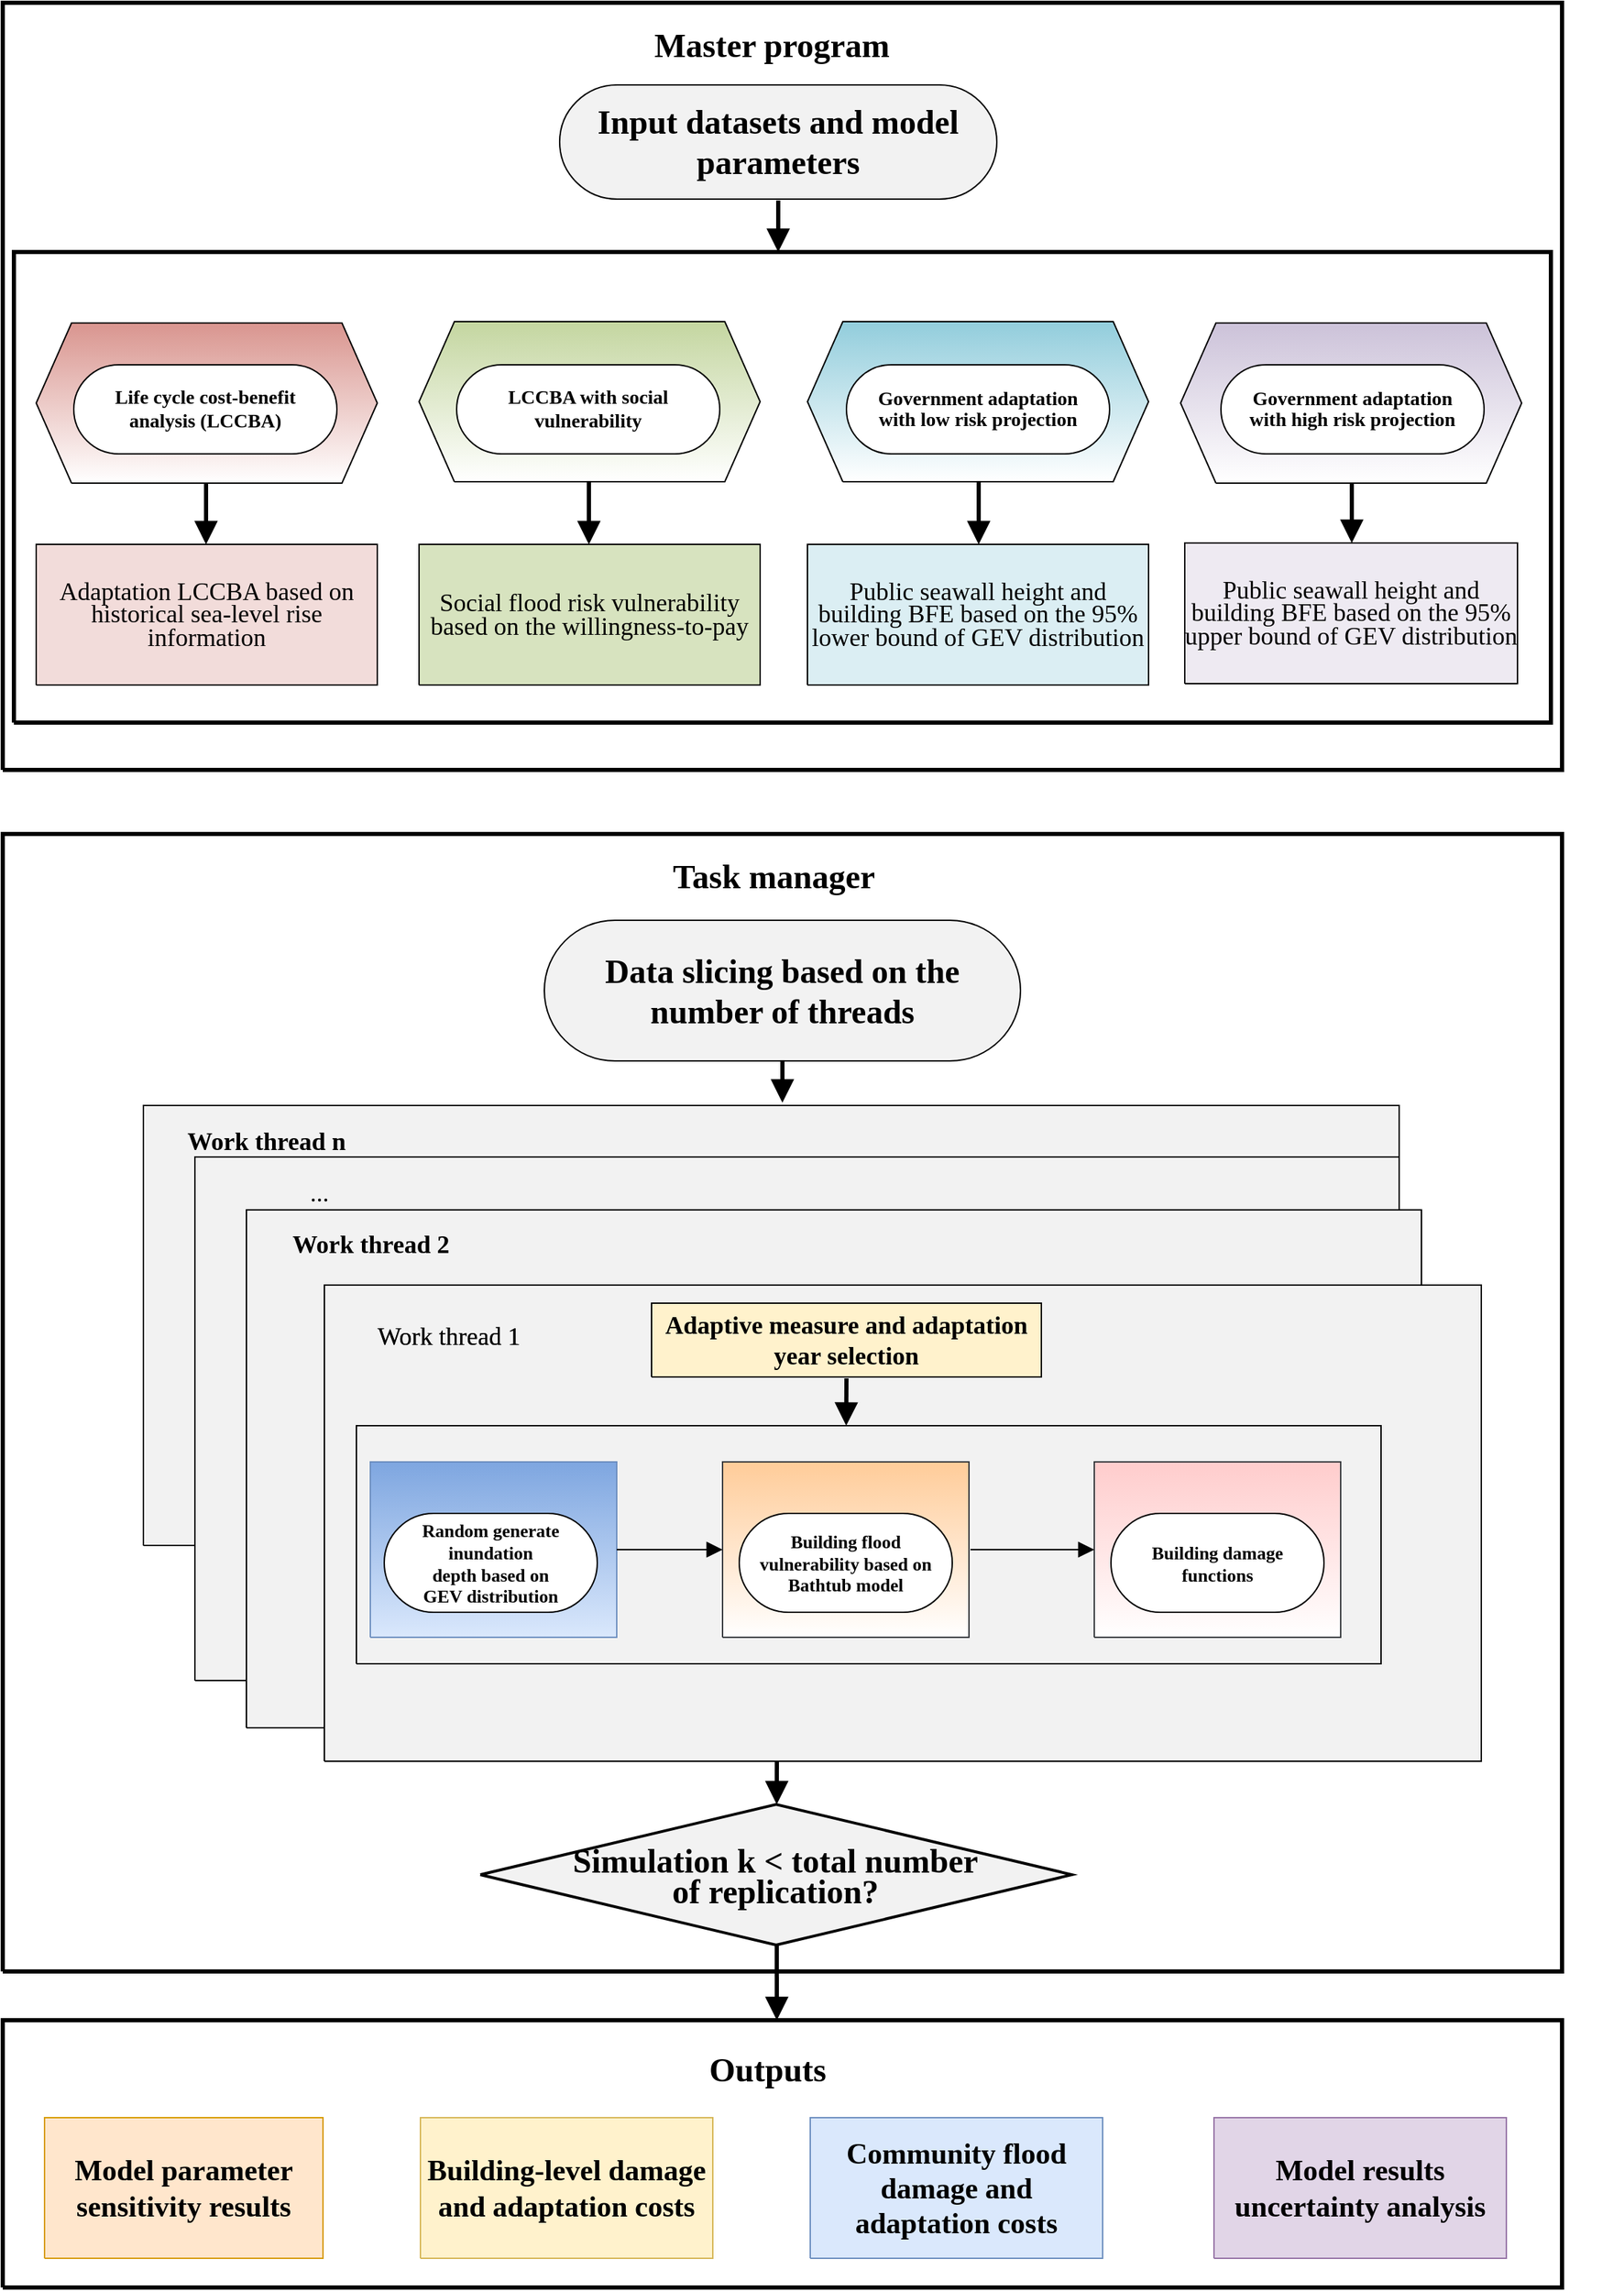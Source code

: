 <mxfile version="15.5.2" type="device"><diagram name="Page-1" id="Page-1"><mxGraphModel dx="1492" dy="745" grid="1" gridSize="10" guides="1" tooltips="1" connect="1" arrows="1" fold="1" page="1" pageScale="1" pageWidth="850" pageHeight="1100" math="0" shadow="0"><root><mxCell id="0"/><mxCell id="1" value="Background" parent="0"/><mxCell id="6" style="vsdxID=110000;fillColor=none;gradientColor=none;strokeColor=none;spacingTop=-3;spacingBottom=-3;spacingLeft=-3;spacingRight=-3;labelBackgroundColor=none;rounded=0;html=1;whiteSpace=wrap;" parent="1" vertex="1"><mxGeometry x="141" y="833" width="902" height="316" as="geometry"/></mxCell><mxCell id="8" style="vsdxID=210000;fillColor=none;gradientColor=none;strokeColor=none;spacingTop=-3;spacingBottom=-3;spacingLeft=-3;spacingRight=-3;labelBackgroundColor=none;rounded=0;html=1;whiteSpace=wrap;" parent="6" vertex="1"><mxGeometry width="902" height="316" as="geometry"/></mxCell><mxCell id="9" style="vsdxID=2;fillColor=#f2f2f2;gradientColor=none;shape=stencil(UzV2Ls5ILEhVNTIoLinKz04tz0wpyVA1dlE1MsrMy0gtyiwBslSNXVWNndPyi1LTi/JL81Ig/IJEkEoQKze/DGRCBUSfAUiHkUElhGdoAOG7QZTmZOYhKTWlkVqYJFmKiXcDVVSSqRDNS0AGIj7SMnNyINGJLI8ef0AhSNwbuwIA);strokeColor=#000000;spacingTop=-3;spacingBottom=-3;spacingLeft=-3;spacingRight=-3;labelBackgroundColor=none;rounded=0;html=1;whiteSpace=wrap;" parent="8" vertex="1"><mxGeometry width="902" height="316" as="geometry"/></mxCell><mxCell id="10" value="&lt;font style=&quot;font-size:11px;font-family:Helvetica;color:#000000;direction:ltr;letter-spacing:0px;line-height:120%;opacity:1&quot;&gt;&lt;br/&gt;&lt;/font&gt;" style="verticalAlign=middle;align=center;vsdxID=3;fillColor=none;gradientColor=none;shape=stencil(nZBRDoQgDERP03+WHsHFe5iISyOCQdT19kIaIxq//Jtp3zTpAFaTaUYNUkwx+F6v1EYD+AUpyRkdKCYFqACrzgf9C352LfuxyWRWg1/yhT/nRE5IsZWuZtCSK8CPeI0e/hF+jV7AJM4PO7KWCyr390bSiNtEtQM=);strokeColor=none;spacingTop=-3;spacingBottom=-3;spacingLeft=-3;spacingRight=-3;labelBackgroundColor=none;rounded=0;html=1;whiteSpace=wrap;" parent="8" vertex="1"><mxGeometry y="-1" width="902" height="316" as="geometry"/></mxCell><mxCell id="11" style="vsdxID=410000;fillColor=none;gradientColor=none;strokeColor=none;spacingTop=-3;spacingBottom=-3;spacingLeft=-3;spacingRight=-3;labelBackgroundColor=none;rounded=0;html=1;whiteSpace=wrap;" parent="1" vertex="1"><mxGeometry x="178" y="870" width="865" height="376" as="geometry"/></mxCell><mxCell id="13" style="vsdxID=510000;fillColor=none;gradientColor=none;strokeColor=none;spacingTop=-3;spacingBottom=-3;spacingLeft=-3;spacingRight=-3;labelBackgroundColor=none;rounded=0;html=1;whiteSpace=wrap;" parent="11" vertex="1"><mxGeometry width="865" height="376" as="geometry"/></mxCell><mxCell id="14" style="vsdxID=5;fillColor=#f2f2f2;gradientColor=none;shape=stencil(UzV2Ls5ILEhVNTIoLinKz04tz0wpyVA1dlE1MsrMy0gtyiwBslSNXVWNndPyi1LTi/JL81Ig/IJEkEoQKze/DGRCBUSfAUiHkUElhGdoAOG7QZTmZOYhKTWlkVqYJFmKiXcDVVSSqRDNS0AGIj7SMnNyINGJLI8ef0AhSNwbuwIA);strokeColor=#000000;spacingTop=-3;spacingBottom=-3;spacingLeft=-3;spacingRight=-3;labelBackgroundColor=none;rounded=0;html=1;whiteSpace=wrap;" parent="13" vertex="1"><mxGeometry width="865" height="376" as="geometry"/></mxCell><mxCell id="15" value="&lt;font style=&quot;font-size:11px;font-family:Helvetica;color:#000000;direction:ltr;letter-spacing:0px;line-height:120%;opacity:1&quot;&gt;&lt;br/&gt;&lt;/font&gt;" style="verticalAlign=middle;align=center;vsdxID=6;fillColor=none;gradientColor=none;shape=stencil(nZBRDoQgDERP03+WHsHFe5iISyOCQdT19kIaIxq//Jtp3zTpAFaTaUYNUkwx+F6v1EYD+AUpyRkdKCYFqACrzgf9C352LfuxyWRWg1/yhT/nRE5IsZWuZtCSK8CPeI0e/hF+jV7AJM4PO7KWCyr390bSiNtEtQM=);strokeColor=none;spacingTop=-3;spacingBottom=-3;spacingLeft=-3;spacingRight=-3;labelBackgroundColor=none;rounded=0;html=1;whiteSpace=wrap;" parent="13" vertex="1"><mxGeometry y="-1" width="865" height="376" as="geometry"/></mxCell><mxCell id="16" style="vsdxID=710000;fillColor=none;gradientColor=none;strokeColor=none;spacingTop=-3;spacingBottom=-3;spacingLeft=-3;spacingRight=-3;labelBackgroundColor=none;rounded=0;html=1;whiteSpace=wrap;" parent="1" vertex="1"><mxGeometry x="215" y="908" width="844" height="372" as="geometry"/></mxCell><mxCell id="18" style="vsdxID=810000;fillColor=none;gradientColor=none;strokeColor=none;spacingTop=-3;spacingBottom=-3;spacingLeft=-3;spacingRight=-3;labelBackgroundColor=none;rounded=0;html=1;whiteSpace=wrap;" parent="16" vertex="1"><mxGeometry width="844" height="372" as="geometry"/></mxCell><mxCell id="19" style="vsdxID=8;fillColor=#f2f2f2;gradientColor=none;shape=stencil(UzV2Ls5ILEhVNTIoLinKz04tz0wpyVA1dlE1MsrMy0gtyiwBslSNXVWNndPyi1LTi/JL81Ig/IJEkEoQKze/DGRCBUSfAUiHkUElhGdoAOG7QZTmZOYhKTWlkVqYJFmKiXcDVVSSqRDNS0AGIj7SMnNyINGJLI8ef0AhSNwbuwIA);strokeColor=#000000;spacingTop=-3;spacingBottom=-3;spacingLeft=-3;spacingRight=-3;labelBackgroundColor=none;rounded=0;html=1;whiteSpace=wrap;" parent="18" vertex="1"><mxGeometry width="844" height="372" as="geometry"/></mxCell><mxCell id="20" value="&lt;font style=&quot;font-size:11px;font-family:Helvetica;color:#000000;direction:ltr;letter-spacing:0px;line-height:120%;opacity:1&quot;&gt;&lt;br/&gt;&lt;/font&gt;" style="verticalAlign=middle;align=center;vsdxID=9;fillColor=none;gradientColor=none;shape=stencil(nZBRDoQgDERP03+WHsHFe5iISyOCQdT19kIaIxq//Jtp3zTpAFaTaUYNUkwx+F6v1EYD+AUpyRkdKCYFqACrzgf9C352LfuxyWRWg1/yhT/nRE5IsZWuZtCSK8CPeI0e/hF+jV7AJM4PO7KWCyr390bSiNtEtQM=);strokeColor=none;spacingTop=-3;spacingBottom=-3;spacingLeft=-3;spacingRight=-3;labelBackgroundColor=none;rounded=0;html=1;whiteSpace=wrap;" parent="18" vertex="1"><mxGeometry y="-1" width="844" height="372" as="geometry"/></mxCell><mxCell id="21" style="vsdxID=1010000;fillColor=none;gradientColor=none;strokeColor=none;spacingTop=-3;spacingBottom=-3;spacingLeft=-3;spacingRight=-3;labelBackgroundColor=none;rounded=0;html=1;whiteSpace=wrap;" parent="1" vertex="1"><mxGeometry x="271" y="962" width="831" height="342" as="geometry"/></mxCell><mxCell id="23" style="vsdxID=1110000;fillColor=none;gradientColor=none;strokeColor=none;spacingTop=-3;spacingBottom=-3;spacingLeft=-3;spacingRight=-3;labelBackgroundColor=none;rounded=0;html=1;whiteSpace=wrap;" parent="21" vertex="1"><mxGeometry width="831" height="342" as="geometry"/></mxCell><mxCell id="24" style="vsdxID=11;fillColor=#f2f2f2;gradientColor=none;shape=stencil(UzV2Ls5ILEhVNTIoLinKz04tz0wpyVA1dlE1MsrMy0gtyiwBslSNXVWNndPyi1LTi/JL81Ig/IJEkEoQKze/DGRCBUSfAUiHkUElhGdoAOG7QZTmZOYhKTWlkVqYJFmKiXcDVVSSqRDNS0AGIj7SMnNyINGJLI8ef0AhSNwbuwIA);strokeColor=#000000;spacingTop=-3;spacingBottom=-3;spacingLeft=-3;spacingRight=-3;labelBackgroundColor=none;rounded=0;html=1;whiteSpace=wrap;" parent="23" vertex="1"><mxGeometry width="831" height="342" as="geometry"/></mxCell><mxCell id="25" value="&lt;font style=&quot;font-size:11px;font-family:Helvetica;color:#000000;direction:ltr;letter-spacing:0px;line-height:120%;opacity:1&quot;&gt;&lt;br/&gt;&lt;/font&gt;" style="verticalAlign=middle;align=center;vsdxID=12;fillColor=none;gradientColor=none;shape=stencil(nZBRDoQgDERP03+WHsHFe5iISyOCQdT19kIaIxq//Jtp3zTpAFaTaUYNUkwx+F6v1EYD+AUpyRkdKCYFqACrzgf9C352LfuxyWRWg1/yhT/nRE5IsZWuZtCSK8CPeI0e/hF+jV7AJM4PO7KWCyr390bSiNtEtQM=);strokeColor=none;spacingTop=-3;spacingBottom=-3;spacingLeft=-3;spacingRight=-3;labelBackgroundColor=none;rounded=0;html=1;whiteSpace=wrap;" parent="23" vertex="1"><mxGeometry y="-1" width="831" height="342" as="geometry"/></mxCell><mxCell id="26" style="vsdxID=1310000;fillColor=none;gradientColor=none;strokeColor=none;spacingTop=-3;spacingBottom=-3;spacingLeft=-3;spacingRight=-3;labelBackgroundColor=none;rounded=0;html=1;whiteSpace=wrap;" parent="1" vertex="1"><mxGeometry x="40" y="1490" width="1120" height="192" as="geometry"/></mxCell><mxCell id="28" style="vsdxID=1410000;fillColor=none;gradientColor=none;strokeColor=none;spacingTop=-3;spacingBottom=-3;spacingLeft=-3;spacingRight=-3;labelBackgroundColor=none;rounded=0;html=1;whiteSpace=wrap;" parent="26" vertex="1"><mxGeometry width="1120" height="192" as="geometry"/></mxCell><mxCell id="29" style="vsdxID=14;fillColor=#FFFFFF;gradientColor=none;shape=stencil(UzV2Ls5ILEhVNTIoLinKz04tz0wpyVA1dlE1MsrMy0gtyiwBslSNXVWNndPyi1LTi/JL81Ig/IJEkEoQKze/DGRCBUSfAUiHkUElhGdoAOG7QZTmZOYhKTWlkVqYJFmKiXcDVVSSqRDNS0AGIj7SMnNyINGJLI8ef0AhSNwbuwIA);strokeColor=#000000;strokeWidth=3;spacingTop=-3;spacingBottom=-3;spacingLeft=-3;spacingRight=-3;labelBackgroundColor=none;rounded=0;html=1;whiteSpace=wrap;" parent="28" vertex="1"><mxGeometry width="1120" height="192" as="geometry"/></mxCell><mxCell id="30" value="&lt;font style=&quot;font-size:11px;font-family:Helvetica;color:#000000;direction:ltr;letter-spacing:0px;line-height:120%;opacity:1&quot;&gt;&lt;br/&gt;&lt;/font&gt;" style="verticalAlign=middle;align=center;vsdxID=15;fillColor=none;gradientColor=none;shape=stencil(nZBRDoQgDERP03+WHsHFe5iISyOCQdT19kIaIxq//Jtp3zTpAFaTaUYNUkwx+F6v1EYD+AUpyRkdKCYFqACrzgf9C352LfuxyWRWg1/yhT/nRE5IsZWuZtCSK8CPeI0e/hF+jV7AJM4PO7KWCyr390bSiNtEtQM=);strokeColor=none;strokeWidth=3;spacingTop=-3;spacingBottom=-3;spacingLeft=-3;spacingRight=-3;labelBackgroundColor=none;rounded=0;html=1;whiteSpace=wrap;" parent="28" vertex="1"><mxGeometry y="-1" width="1121" height="192" as="geometry"/></mxCell><mxCell id="31" value="&lt;font style=&quot;font-size: 21px ; font-family: &amp;#34;times new roman&amp;#34; ; color: #000000 ; direction: ltr ; letter-spacing: 0px ; line-height: 120% ; opacity: 1&quot;&gt;&lt;b&gt;Community flood damage and &lt;br&gt;adaptation costs&lt;/b&gt;&lt;br&gt;&lt;/font&gt;" style="verticalAlign=middle;align=center;vsdxID=16;fillColor=#dae8fc;gradientColor=none;shape=stencil(nZBLDoAgDERP0z3SIyjew0SURgSD+Lu9kMZoXLhwN9O+tukAlrNpJg1SzDH4QW/URgNYgZTkjA4UkwJUgGXng+6DX1zLfmoymdXo17xh5zmRJ6Q42BWCfc2oJfdAr+Yv+AP9Cb7OJ3H/2JG1HNGz/84klThPVCc=);strokeColor=#6c8ebf;spacingTop=-3;spacingBottom=-3;spacingLeft=-3;spacingRight=-3;labelBackgroundColor=none;rounded=0;html=1;whiteSpace=wrap;" parent="28" vertex="1"><mxGeometry x="580" y="70" width="210" height="101" as="geometry"/></mxCell><mxCell id="32" value="&lt;font style=&quot;font-size: 21px ; font-family: &amp;#34;times new roman&amp;#34; ; color: #000000 ; direction: ltr ; letter-spacing: 0px ; line-height: 120% ; opacity: 1&quot;&gt;&lt;b&gt;Building-level damage and adaptation costs&lt;/b&gt;&lt;br&gt;&lt;/font&gt;" style="verticalAlign=middle;align=center;vsdxID=17;fillColor=#fff2cc;gradientColor=none;shape=stencil(nZBLDoAgDERP0z3SIyjew0SURgSD+Lu9kMZoXLhwN9O+tukAlrNpJg1SzDH4QW/URgNYgZTkjA4UkwJUgGXng+6DX1zLfmoymdXo17xh5zmRJ6Q42BWCfc2oJfdAr+Yv+AP9Cb7OJ3H/2JG1HNGz/84klThPVCc=);strokeColor=#d6b656;spacingTop=-3;spacingBottom=-3;spacingLeft=-3;spacingRight=-3;labelBackgroundColor=none;rounded=0;html=1;whiteSpace=wrap;" parent="28" vertex="1"><mxGeometry x="300" y="70" width="210" height="101" as="geometry"/></mxCell><mxCell id="33" value="&lt;font style=&quot;font-size: 21px ; font-family: &amp;#34;times new roman&amp;#34; ; color: #000000 ; direction: ltr ; letter-spacing: 0px ; line-height: 120% ; opacity: 1&quot;&gt;&lt;b&gt;Model parameter sensitivity results&lt;/b&gt;&lt;br&gt;&lt;/font&gt;" style="verticalAlign=middle;align=center;vsdxID=18;fillColor=#ffe6cc;gradientColor=none;shape=stencil(nZBLDoAgDERP0z3SIyjew0SURgSD+Lu9kMZoXLhwN9O+tukAlrNpJg1SzDH4QW/URgNYgZTkjA4UkwJUgGXng+6DX1zLfmoymdXo17xh5zmRJ6Q42BWCfc2oJfdAr+Yv+AP9Cb7OJ3H/2JG1HNGz/84klThPVCc=);strokeColor=#d79b00;spacingTop=-3;spacingBottom=-3;spacingLeft=-3;spacingRight=-3;labelBackgroundColor=none;rounded=0;html=1;whiteSpace=wrap;" parent="28" vertex="1"><mxGeometry x="30" y="70" width="200" height="101" as="geometry"/></mxCell><mxCell id="34" value="&lt;font style=&quot;font-size: 21px ; font-family: &amp;#34;times new roman&amp;#34; ; color: #000000 ; direction: ltr ; letter-spacing: 0px ; line-height: 120% ; opacity: 1&quot;&gt;&lt;b&gt;Model results uncertainty analysis&lt;/b&gt;&lt;br&gt;&lt;/font&gt;" style="verticalAlign=middle;align=center;vsdxID=19;fillColor=#e1d5e7;gradientColor=none;shape=stencil(nZBLDoAgDERP0z3SIyjew0SURgSD+Lu9kMZoXLhwN9O+tukAlrNpJg1SzDH4QW/URgNYgZTkjA4UkwJUgGXng+6DX1zLfmoymdXo17xh5zmRJ6Q42BWCfc2oJfdAr+Yv+AP9Cb7OJ3H/2JG1HNGz/84klThPVCc=);strokeColor=#9673a6;spacingTop=-3;spacingBottom=-3;spacingLeft=-3;spacingRight=-3;labelBackgroundColor=none;rounded=0;html=1;whiteSpace=wrap;" parent="28" vertex="1"><mxGeometry x="870" y="70" width="210" height="101" as="geometry"/></mxCell><mxCell id="35" style="vsdxID=2010000;fillColor=none;gradientColor=none;strokeColor=none;spacingTop=-3;spacingBottom=-3;spacingLeft=-3;spacingRight=-3;labelBackgroundColor=none;rounded=0;html=1;whiteSpace=wrap;" parent="1" vertex="1"><mxGeometry x="40" y="638" width="1120" height="817" as="geometry"/></mxCell><mxCell id="37" style="vsdxID=2110000;fillColor=none;gradientColor=none;strokeColor=none;spacingTop=-3;spacingBottom=-3;spacingLeft=-3;spacingRight=-3;labelBackgroundColor=none;rounded=0;html=1;whiteSpace=wrap;" parent="35" vertex="1"><mxGeometry width="1120" height="817" as="geometry"/></mxCell><mxCell id="38" style="vsdxID=21;fillColor=none;gradientColor=none;shape=stencil(UzV2Ls5ILEhVNTIoLinKz04tz0wpyVA1dlE1MsrMy0gtyiwBslSNXVWNndPyi1LTi/JL81Ig/IJEkEoQKze/DGRCBUSfAUiHkUElhGdoAOG7QZTmZOYhKTWlkVqYJFmKiXcDVVSSqRDNS0AGIj7SMnNyINGJLI8ef0AhSNwbuwIA);strokeColor=#000000;strokeWidth=3;spacingTop=-3;spacingBottom=-3;spacingLeft=-3;spacingRight=-3;labelBackgroundColor=none;rounded=0;html=1;whiteSpace=wrap;" parent="37" vertex="1"><mxGeometry width="1120" height="817" as="geometry"/></mxCell><mxCell id="39" value="&lt;font style=&quot;font-size:11px;font-family:Helvetica;color:#000000;direction:ltr;letter-spacing:0px;line-height:120%;opacity:1&quot;&gt;&lt;br/&gt;&lt;/font&gt;" style="verticalAlign=middle;align=center;vsdxID=22;fillColor=none;gradientColor=none;shape=stencil(nZBRDoQgDERP03+WHsHFe5iISyOCQdT19kIaIxq//Jtp3zTpAFaTaUYNUkwx+F6v1EYD+AUpyRkdKCYFqACrzgf9C352LfuxyWRWg1/yhT/nRE5IsZWuZtCSK8CPeI0e/hF+jV7AJM4PO7KWCyr390bSiNtEtQM=);strokeColor=none;strokeWidth=3;spacingTop=-3;spacingBottom=-3;spacingLeft=-3;spacingRight=-3;labelBackgroundColor=none;rounded=0;html=1;whiteSpace=wrap;" parent="37" vertex="1"><mxGeometry y="-1" width="1120" height="817" as="geometry"/></mxCell><mxCell id="40" value="&lt;font style=&quot;font-size: 24px ; font-family: &amp;#34;times new roman&amp;#34; ; color: #000000 ; direction: ltr ; letter-spacing: 0px ; line-height: 120% ; opacity: 1&quot;&gt;&lt;b&gt;Data slicing based on the &lt;br&gt;number of threads&lt;/b&gt;&lt;br&gt;&lt;/font&gt;" style="verticalAlign=middle;align=center;vsdxID=23;fillColor=#f2f2f2;gradientColor=none;shape=stencil(jVLLDoMgEPwargTY+jrb9j9MxUpqxaC2+veVQiqgMb0twyw7OwyCvK+LjiNG+kHJB3+LcqgRnBFjoq25EsNSIbggyCup+F3JsS3NuSs0U1dP+dIvTKaPnnBKdRcjs0UI+Z6vht6I1qGnEabZEf02KvM8NdcZYEhsA/U7yMQCYLZAkuDYipog5FggOhy70i3AGIbMH+tKsxDxh7rbgsvY9WZr5aHEGMfgawxsCUxxNwCf8ZclgSGux2yjKPyZ3zc4O8JuAJZizVolmsZE1b0Ps7lAJtdw+QA=);strokeColor=#000000;spacingTop=-3;spacingBottom=-3;spacingLeft=-3;spacingRight=-3;labelBackgroundColor=none;rounded=0;html=1;whiteSpace=wrap;" parent="37" vertex="1"><mxGeometry x="389" y="62" width="342" height="101" as="geometry"/></mxCell><mxCell id="101" style="vsdxID=24;edgeStyle=none;startArrow=none;endArrow=block;startSize=9;endSize=9;strokeWidth=3;strokeColor=#000000;spacingTop=0;spacingBottom=0;spacingLeft=0;spacingRight=0;verticalAlign=middle;html=1;labelBackgroundColor=#ffffff;rounded=0;" parent="37" edge="1"><mxGeometry relative="1" as="geometry"><mxPoint y="116" as="offset"/><Array as="points"/><mxPoint x="560" y="163" as="sourcePoint"/><mxPoint x="560" y="193" as="targetPoint"/></mxGeometry></mxCell><mxCell id="55" value="&lt;font style=&quot;font-size: 18px ; font-family: &amp;#34;times new roman&amp;#34; ; color: #000000 ; direction: ltr ; letter-spacing: 0px ; line-height: 120% ; opacity: 1&quot;&gt;&lt;b&gt;Work thread n&lt;/b&gt;&lt;/font&gt;&lt;font style=&quot;font-size: 18px ; font-family: &amp;#34;times new roman&amp;#34; ; color: #000000 ; direction: ltr ; letter-spacing: 0px ; line-height: 120% ; opacity: 1&quot;&gt;&lt;br&gt;&lt;/font&gt;" style="verticalAlign=middle;align=center;vsdxID=37;fillColor=none;gradientColor=none;shape=stencil(nZBLDoAgDERP0z3SIyjew0SURgSD+Lu9kMZoXLhwN9O+tukAlrNpJg1SzDH4QW/URgNYgZTkjA4UkwJUgGXng+6DX1zLfmoymdXo17xh5zmRJ6Q42BWCfc2oJfdAr+Yv+AP9Cb7OJ3H/2JG1HNGz/84klThPVCc=);strokeColor=none;spacingTop=-3;spacingBottom=-3;spacingLeft=-3;spacingRight=-3;labelBackgroundColor=none;rounded=0;html=1;whiteSpace=wrap;" parent="37" vertex="1"><mxGeometry x="113" y="208" width="153" height="25" as="geometry"/></mxCell><mxCell id="41" style="vsdxID=2510000;fillColor=none;gradientColor=none;strokeColor=none;spacingTop=-3;spacingBottom=-3;spacingLeft=-3;spacingRight=-3;labelBackgroundColor=none;rounded=0;html=1;whiteSpace=wrap;" parent="1" vertex="1"><mxGeometry x="40" y="41" width="1120" height="551" as="geometry"/></mxCell><mxCell id="43" style="vsdxID=2610000;fillColor=none;gradientColor=none;strokeColor=none;spacingTop=-3;spacingBottom=-3;spacingLeft=-3;spacingRight=-3;labelBackgroundColor=none;rounded=0;html=1;whiteSpace=wrap;" parent="41" vertex="1"><mxGeometry width="1120" height="551" as="geometry"/></mxCell><mxCell id="44" style="vsdxID=26;fillColor=#FFFFFF;gradientColor=none;shape=stencil(UzV2Ls5ILEhVNTIoLinKz04tz0wpyVA1dlE1MsrMy0gtyiwBslSNXVWNndPyi1LTi/JL81Ig/IJEkEoQKze/DGRCBUSfAUiHkUElhGdoAOG7QZTmZOYhKTWlkVqYJFmKiXcDVVSSqRDNS0AGIj7SMnNyINGJLI8ef0AhSNwbuwIA);strokeColor=#000000;strokeWidth=3;spacingTop=-3;spacingBottom=-3;spacingLeft=-3;spacingRight=-3;labelBackgroundColor=none;rounded=0;html=1;whiteSpace=wrap;" parent="43" vertex="1"><mxGeometry width="1120" height="551" as="geometry"/></mxCell><mxCell id="45" value="&lt;font style=&quot;font-size:11px;font-family:Helvetica;color:#000000;direction:ltr;letter-spacing:0px;line-height:120%;opacity:1&quot;&gt;&lt;br/&gt;&lt;/font&gt;" style="verticalAlign=middle;align=center;vsdxID=27;fillColor=none;gradientColor=none;shape=stencil(nZBRDoQgDERP03+WHsHFe5iISyOCQdT19kIaIxq//Jtp3zTpAFaTaUYNUkwx+F6v1EYD+AUpyRkdKCYFqACrzgf9C352LfuxyWRWg1/yhT/nRE5IsZWuZtCSK8CPeI0e/hF+jV7AJM4PO7KWCyr390bSiNtEtQM=);strokeColor=none;strokeWidth=3;spacingTop=-3;spacingBottom=-3;spacingLeft=-3;spacingRight=-3;labelBackgroundColor=none;rounded=0;html=1;whiteSpace=wrap;" parent="43" vertex="1"><mxGeometry y="-1" width="1120" height="551" as="geometry"/></mxCell><mxCell id="46" value="&lt;font style=&quot;font-size: 18px ; font-family: &amp;#34;times new roman&amp;#34; ; color: #000000 ; direction: ltr ; letter-spacing: 0px ; line-height: 120% ; opacity: 1&quot;&gt;&lt;br&gt;&lt;/font&gt;" style="verticalAlign=middle;align=center;vsdxID=28;fillColor=none;gradientColor=none;shape=stencil(nZBLDoAgDERP0z3SIyjew0SURgSD+Lu9kMZoXLhwN9O+tukAlrNpJg1SzDH4QW/URgNYgZTkjA4UkwJUgGXng+6DX1zLfmoymdXo17xh5zmRJ6Q42BWCfc2oJfdAr+Yv+AP9Cb7OJ3H/2JG1HNGz/84klThPVCc=);strokeColor=#000000;strokeWidth=3;spacingTop=-3;spacingBottom=-3;spacingLeft=-3;spacingRight=-3;labelBackgroundColor=none;rounded=0;html=1;whiteSpace=wrap;" parent="43" vertex="1"><mxGeometry x="8" y="179" width="1104" height="338" as="geometry"/></mxCell><mxCell id="47" value="&lt;font style=&quot;font-size: 24px ; font-family: &amp;#34;times new roman&amp;#34; ; color: #000000 ; direction: ltr ; letter-spacing: 0px ; line-height: 120% ; opacity: 1&quot;&gt;&lt;b&gt;Input datasets and model parameters&lt;/b&gt;&lt;br&gt;&lt;/font&gt;" style="verticalAlign=middle;align=center;vsdxID=29;fillColor=#f2f2f2;gradientColor=none;shape=stencil(jVLLEoMgDPwargwk9XW29j+cqpWpVQe11b+vFKYCdZzekmWTLJsQTIc670sCbBhldy9fohhrgmcCINq6lGJcI4IZwbTqZHmT3dQWOu9zxVTRo3uqDrOu40h5rKqALQZh7JNfNL0RrUWPQxrDEf06Sd2e6+fkRLnhc7eAzeABiwGiiIamaEafY4DgcOpGNwAAxcQdaykzCHNn2n9Fm7HrzK+RhwoDmrgKPVM8S2z96DL+MsSzw3YYfEH+Wr47sH6Iu8tfg+3OKtE0+kztd/8uV0jfNGZv);strokeColor=#000000;spacingTop=-3;spacingBottom=-3;spacingLeft=-3;spacingRight=-3;labelBackgroundColor=none;rounded=0;html=1;whiteSpace=wrap;" parent="43" vertex="1"><mxGeometry x="400" y="59" width="314" height="82" as="geometry"/></mxCell><mxCell id="85" parent="43" vertex="1"><mxGeometry x="557" y="179" as="geometry"/></mxCell><mxCell id="86" style="vsdxID=30;edgeStyle=none;startArrow=none;endArrow=block;startSize=9;endSize=9;strokeWidth=3;strokeColor=#000000;spacingTop=0;spacingBottom=0;spacingLeft=0;spacingRight=0;verticalAlign=middle;html=1;labelBackgroundColor=#ffffff;rounded=0;exitX=0.5;exitY=1.012;exitDx=0;exitDy=0;exitPerimeter=0;" parent="43" source="47" target="85" edge="1"><mxGeometry relative="1" as="geometry"><mxPoint y="119" as="offset"/><Array as="points"/></mxGeometry></mxCell><mxCell id="51" value="&lt;font style=&quot;font-size:18px;font-family:times new roman;color:#000000;direction:ltr;letter-spacing:0px;line-height:120%;opacity:1&quot;&gt;Work thread 1&lt;/font&gt;&lt;font style=&quot;font-size:18px;font-family:times new roman;color:#000000;direction:ltr;letter-spacing:0px;line-height:120%;opacity:1&quot;&gt;&lt;br/&gt;&lt;/font&gt;" style="verticalAlign=middle;align=center;vsdxID=33;fillColor=none;gradientColor=none;shape=stencil(nZBLDoAgDERP0z3SIyjew0SURgSD+Lu9kMZoXLhwN9O+tukAlrNpJg1SzDH4QW/URgNYgZTkjA4UkwJUgGXng+6DX1zLfmoymdXo17xh5zmRJ6Q42BWCfc2oJfdAr+Yv+AP9Cb7OJ3H/2JG1HNGz/84klThPVCc=);strokeColor=none;spacingTop=-3;spacingBottom=-3;spacingLeft=-3;spacingRight=-3;labelBackgroundColor=none;rounded=0;html=1;whiteSpace=wrap;" parent="1" vertex="1"><mxGeometry x="284" y="986" width="153" height="25" as="geometry"/></mxCell><mxCell id="56" value="&lt;font style=&quot;font-size:18px;font-family:times new roman;color:#000000;direction:ltr;letter-spacing:0px;line-height:120%;opacity:1&quot;&gt;...&lt;/font&gt;&lt;font style=&quot;font-size:18px;font-family:times new roman;color:#000000;direction:ltr;letter-spacing:0px;line-height:120%;opacity:1&quot;&gt;&lt;br/&gt;&lt;/font&gt;" style="verticalAlign=middle;align=center;vsdxID=38;fillColor=none;gradientColor=none;shape=stencil(nZBLDoAgDERP0z3SIyjew0SURgSD+Lu9kMZoXLhwN9O+tukAlrNpJg1SzDH4QW/URgNYgZTkjA4UkwJUgGXng+6DX1zLfmoymdXo17xh5zmRJ6Q42BWCfc2oJfdAr+Yv+AP9Cb7OJ3H/2JG1HNGz/84klThPVCc=);strokeColor=none;spacingTop=-3;spacingBottom=-3;spacingLeft=-3;spacingRight=-3;labelBackgroundColor=none;rounded=0;html=1;whiteSpace=wrap;" parent="1" vertex="1"><mxGeometry x="191" y="883" width="153" height="25" as="geometry"/></mxCell><mxCell id="57" value="&lt;font style=&quot;font-size: 18px ; font-family: &amp;#34;times new roman&amp;#34; ; color: #000000 ; direction: ltr ; letter-spacing: 0px ; line-height: 120% ; opacity: 1&quot;&gt;&lt;b&gt;Work thread 2&lt;/b&gt;&lt;/font&gt;&lt;font style=&quot;font-size: 18px ; font-family: &amp;#34;times new roman&amp;#34; ; color: #000000 ; direction: ltr ; letter-spacing: 0px ; line-height: 120% ; opacity: 1&quot;&gt;&lt;br&gt;&lt;/font&gt;" style="verticalAlign=middle;align=center;vsdxID=39;fillColor=none;gradientColor=none;shape=stencil(nZBLDoAgDERP0z3SIyjew0SURgSD+Lu9kMZoXLhwN9O+tukAlrNpJg1SzDH4QW/URgNYgZTkjA4UkwJUgGXng+6DX1zLfmoymdXo17xh5zmRJ6Q42BWCfc2oJfdAr+Yv+AP9Cb7OJ3H/2JG1HNGz/84klThPVCc=);strokeColor=none;spacingTop=-3;spacingBottom=-3;spacingLeft=-3;spacingRight=-3;labelBackgroundColor=none;rounded=0;html=1;whiteSpace=wrap;" parent="1" vertex="1"><mxGeometry x="228" y="920" width="153" height="25" as="geometry"/></mxCell><mxCell id="58" value="&lt;font style=&quot;font-size:18px;font-family:times new roman;color:#000000;direction:ltr;letter-spacing:0px;line-height:120%;opacity:1&quot;&gt;Work thread 1&lt;/font&gt;&lt;font style=&quot;font-size:18px;font-family:times new roman;color:#000000;direction:ltr;letter-spacing:0px;line-height:120%;opacity:1&quot;&gt;&lt;br/&gt;&lt;/font&gt;" style="verticalAlign=middle;align=center;vsdxID=40;fillColor=none;gradientColor=none;shape=stencil(nZBLDoAgDERP0z3SIyjew0SURgSD+Lu9kMZoXLhwN9O+tukAlrNpJg1SzDH4QW/URgNYgZTkjA4UkwJUgGXng+6DX1zLfmoymdXo17xh5zmRJ6Q42BWCfc2oJfdAr+Yv+AP9Cb7OJ3H/2JG1HNGz/84klThPVCc=);strokeColor=none;spacingTop=-3;spacingBottom=-3;spacingLeft=-3;spacingRight=-3;labelBackgroundColor=none;rounded=0;html=1;whiteSpace=wrap;" parent="1" vertex="1"><mxGeometry x="284" y="986" width="153" height="25" as="geometry"/></mxCell><mxCell id="81" style="vsdxID=63;fillColor=none;gradientColor=none;shape=stencil(nZBLDoAgDERP0z3SIyjew0SURgSD+Lu9kMZoXLhwN9O+tukAlrNpJg1SzDH4QW/URgNYgZTkjA4UkwJUgGXng+6DX1zLfmoymdXo17xh5zmRJ6Q42BWCfc2oJfdAr+Yv+AP9Cb7OJ3H/2JG1HNGz/84klThPVCc=);strokeColor=#000000;spacingTop=-3;spacingBottom=-3;spacingLeft=-3;spacingRight=-3;labelBackgroundColor=none;rounded=0;html=1;whiteSpace=wrap;" parent="1" vertex="1"><mxGeometry x="294" y="1063" width="736" height="171" as="geometry"/></mxCell><mxCell id="99" parent="1" vertex="1"><mxGeometry x="596" y="1490" as="geometry"/></mxCell><mxCell id="100" style="vsdxID=79;edgeStyle=none;startArrow=none;endArrow=block;startSize=9;endSize=9;strokeWidth=3;strokeColor=#000000;spacingTop=0;spacingBottom=0;spacingLeft=0;spacingRight=0;verticalAlign=middle;html=1;labelBackgroundColor=#ffffff;rounded=0;exitX=0.501;exitY=0.99;exitDx=0;exitDy=0;exitPerimeter=0;" parent="1" source="49" target="99" edge="1"><mxGeometry relative="1" as="geometry"><mxPoint y="129" as="offset"/><Array as="points"/></mxGeometry></mxCell><mxCell id="5" value="Flowchart" parent="0"/><mxCell id="48" style="vsdxID=3110000;fillColor=none;gradientColor=none;strokeColor=none;spacingTop=-3;spacingBottom=-3;spacingLeft=-3;spacingRight=-3;labelBackgroundColor=none;rounded=0;html=1;whiteSpace=wrap;" parent="5" vertex="1"><mxGeometry x="383" y="1335" width="425" height="101" as="geometry"/></mxCell><mxCell id="49" style="vsdxID=31;fillColor=#f2f2f2;gradientColor=none;shape=stencil(UzV2Ls5ILEhVNTIoLinKz04tz0wpyVA1dlE1MsrMy0gtyiwBslSNXVWNndPyi1LTi/JL81Ig/IJEkEoQKze/DGRCBUSfAUiHkUElhGcK4bpBVOZk5iGpNEVVikeloQHZpsK0YlWLz1QgA+HFtMycHEgIIcujBwlQCBKcxq4A);strokeColor=#000000;strokeWidth=2;spacingTop=-3;spacingBottom=-3;spacingLeft=-3;spacingRight=-3;labelBackgroundColor=none;rounded=0;html=1;whiteSpace=wrap;" parent="48" vertex="1"><mxGeometry width="425" height="101" as="geometry"/></mxCell><mxCell id="50" value="&lt;font style=&quot;font-family: &amp;#34;times new roman&amp;#34; ; color: rgb(0 , 0 , 0) ; direction: ltr ; letter-spacing: 0px ; line-height: 120% ; opacity: 1 ; font-size: 24px&quot;&gt;&lt;b&gt;Simulation k &amp;lt; total number&lt;br&gt;&lt;/b&gt;&lt;/font&gt;&lt;font style=&quot;font-family: &amp;#34;times new roman&amp;#34; ; color: rgb(0 , 0 , 0) ; direction: ltr ; letter-spacing: 0px ; line-height: 120% ; opacity: 1&quot;&gt;&lt;font style=&quot;font-size: 24px&quot;&gt;&lt;b&gt;of replication?&lt;/b&gt;&lt;/font&gt;&lt;br&gt;&lt;/font&gt;" style="verticalAlign=middle;align=center;vsdxID=32;fillColor=none;gradientColor=none;shape=stencil(nZBRDoQgDERP03+WHsHFe5iISyOCQdT19kIaIxq//Jtp3zTpAFaTaUYNUkwx+F6v1EYD+AUpyRkdKCYFqACrzgf9C352LfuxyWRWg1/yhT/nRE5IsZWuZtCSK8CPeI0e/hF+jV7AJM4PO7KWCyr390bSiNtEtQM=);strokeColor=none;strokeWidth=2;spacingTop=-3;spacingBottom=-3;spacingLeft=-3;spacingRight=-3;labelBackgroundColor=none;rounded=0;html=1;whiteSpace=wrap;" parent="48" vertex="1"><mxGeometry x="35" y="12" width="354" height="76" as="geometry"/></mxCell><mxCell id="52" value="&lt;font style=&quot;font-size:21px;font-family:times new roman;color:#000000;direction:ltr;letter-spacing:0px;line-height:120%;opacity:1&quot;&gt;Hazard&lt;br/&gt;&lt;/font&gt;" style="verticalAlign=middle;align=center;vsdxID=34;fillColor=#d9958f;gradientColor=none;shape=stencil(nZBLDoAgDERP0z3SIyjew0SURgSD+Lu9kMZoXLhwN9O+tukAlrNpJg1SzDH4QW/URgNYgZTkjA4UkwJUgGXng+6DX1zLfmoymdXo17xh5zmRJ6Q42BWCfc2oJfdAr+Yv+AP9Cb7OJ3H/2JG1HNGz/84klThPVCc=);strokeColor=#000000;spacingTop=-3;spacingBottom=-3;spacingLeft=-3;spacingRight=-3;labelBackgroundColor=none;rounded=0;html=1;whiteSpace=wrap;" parent="5" vertex="1"><mxGeometry x="304" y="1089" width="177" height="126" as="geometry"/></mxCell><mxCell id="53" value="&lt;font style=&quot;font-size:21px;font-family:times new roman;color:#000000;direction:ltr;letter-spacing:0px;line-height:120%;opacity:1&quot;&gt;Exposure&lt;br/&gt;&lt;/font&gt;" style="verticalAlign=middle;align=center;vsdxID=35;fillColor=#ffc000;gradientColor=none;shape=stencil(nZBLDoAgDERP0z3SIyjew0SURgSD+Lu9kMZoXLhwN9O+tukAlrNpJg1SzDH4QW/URgNYgZTkjA4UkwJUgGXng+6DX1zLfmoymdXo17xh5zmRJ6Q42BWCfc2oJfdAr+Yv+AP9Cb7OJ3H/2JG1HNGz/84klThPVCc=);strokeColor=#000000;spacingTop=-3;spacingBottom=-3;spacingLeft=-3;spacingRight=-3;labelBackgroundColor=none;rounded=0;html=1;whiteSpace=wrap;" parent="5" vertex="1"><mxGeometry x="557" y="1089" width="177" height="126" as="geometry"/></mxCell><mxCell id="54" value="&lt;font style=&quot;font-size:21px;font-family:times new roman;color:#000000;direction:ltr;letter-spacing:0px;line-height:120%;opacity:1&quot;&gt;Vulnerability&lt;br/&gt;&lt;/font&gt;" style="verticalAlign=middle;align=center;vsdxID=36;fillColor=#9dbb61;gradientColor=none;shape=stencil(nZBLDoAgDERP0z3SIyjew0SURgSD+Lu9kMZoXLhwN9O+tukAlrNpJg1SzDH4QW/URgNYgZTkjA4UkwJUgGXng+6DX1zLfmoymdXo17xh5zmRJ6Q42BWCfc2oJfdAr+Yv+AP9Cb7OJ3H/2JG1HNGz/84klThPVCc=);strokeColor=#000000;spacingTop=-3;spacingBottom=-3;spacingLeft=-3;spacingRight=-3;labelBackgroundColor=none;rounded=0;html=1;whiteSpace=wrap;" parent="5" vertex="1"><mxGeometry x="824" y="1089" width="177" height="126" as="geometry"/></mxCell><mxCell id="59" value="&lt;b&gt;&lt;font style=&quot;font-size: 18px&quot;&gt;&lt;font style=&quot;font-family: &amp;#34;times new roman&amp;#34; ; color: rgb(0 , 0 , 0) ; direction: ltr ; letter-spacing: 0px ; line-height: 120% ; opacity: 1&quot;&gt;Adaptive measure and adaptation year &lt;/font&gt;&lt;font style=&quot;font-family: &amp;#34;times new roman&amp;#34; ; color: rgb(0 , 0 , 0) ; direction: ltr ; letter-spacing: 0px ; line-height: 120% ; opacity: 1&quot;&gt;selection &lt;/font&gt;&lt;/font&gt;&lt;/b&gt;&lt;font style=&quot;font-size: 15px ; font-family: &amp;#34;times new roman&amp;#34; ; color: #000000 ; direction: ltr ; letter-spacing: 0px ; line-height: 120% ; opacity: 1&quot;&gt; &lt;br&gt;&lt;/font&gt;" style="verticalAlign=middle;align=center;vsdxID=41;fillColor=#fff2cc;gradientColor=none;shape=stencil(nZBLDoAgDERP0z3SIyjew0SURgSD+Lu9kMZoXLhwN9O+tukAlrNpJg1SzDH4QW/URgNYgZTkjA4UkwJUgGXng+6DX1zLfmoymdXo17xh5zmRJ6Q42BWCfc2oJfdAr+Yv+AP9Cb7OJ3H/2JG1HNGz/84klThPVCc=);strokeColor=#000000;spacingTop=-3;spacingBottom=-3;spacingLeft=-3;spacingRight=-3;labelBackgroundColor=none;rounded=0;html=1;whiteSpace=wrap;" parent="5" vertex="1"><mxGeometry x="506" y="975" width="280" height="53" as="geometry"/></mxCell><mxCell id="60" value="&lt;font style=&quot;font-size:21px;font-family:times new roman;color:#000000;direction:ltr;letter-spacing:0px;line-height:120%;opacity:1&quot;&gt;Hazard&lt;br/&gt;&lt;/font&gt;" style="verticalAlign=middle;align=center;vsdxID=42;fillColor=#dae8fc;gradientColor=#7ea6e0;gradientDirection=north;shape=stencil(nZBLDoAgDERP0z3SIyjew0SURgSD+Lu9kMZoXLhwN9O+tukAlrNpJg1SzDH4QW/URgNYgZTkjA4UkwJUgGXng+6DX1zLfmoymdXo17xh5zmRJ6Q42BWCfc2oJfdAr+Yv+AP9Cb7OJ3H/2JG1HNGz/84klThPVCc=);strokeColor=#6c8ebf;spacingTop=-3;spacingBottom=-3;spacingLeft=-3;spacingRight=-3;labelBackgroundColor=none;rounded=0;html=1;whiteSpace=wrap;" parent="5" vertex="1"><mxGeometry x="304" y="1089" width="177" height="126" as="geometry"/></mxCell><mxCell id="61" value="&lt;font style=&quot;font-size:21px;font-family:times new roman;color:#000000;direction:ltr;letter-spacing:0px;line-height:120%;opacity:1&quot;&gt;Exposure&lt;br/&gt;&lt;/font&gt;" style="verticalAlign=middle;align=center;vsdxID=43;fillColor=#ffcc99;gradientColor=#ffffff;shape=stencil(nZBLDoAgDERP0z3SIyjew0SURgSD+Lu9kMZoXLhwN9O+tukAlrNpJg1SzDH4QW/URgNYgZTkjA4UkwJUgGXng+6DX1zLfmoymdXo17xh5zmRJ6Q42BWCfc2oJfdAr+Yv+AP9Cb7OJ3H/2JG1HNGz/84klThPVCc=);strokeColor=#36393d;spacingTop=-3;spacingBottom=-3;spacingLeft=-3;spacingRight=-3;labelBackgroundColor=none;rounded=0;html=1;whiteSpace=wrap;" parent="5" vertex="1"><mxGeometry x="557" y="1089" width="177" height="126" as="geometry"/></mxCell><mxCell id="62" value="&lt;font style=&quot;font-size:21px;font-family:times new roman;color:#000000;direction:ltr;letter-spacing:0px;line-height:120%;opacity:1&quot;&gt;Vulnerability&lt;br/&gt;&lt;/font&gt;" style="verticalAlign=middle;align=center;vsdxID=44;fillColor=#ffcccc;gradientColor=#ffffff;shape=stencil(nZBLDoAgDERP0z3SIyjew0SURgSD+Lu9kMZoXLhwN9O+tukAlrNpJg1SzDH4QW/URgNYgZTkjA4UkwJUgGXng+6DX1zLfmoymdXo17xh5zmRJ6Q42BWCfc2oJfdAr+Yv+AP9Cb7OJ3H/2JG1HNGz/84klThPVCc=);strokeColor=#36393d;spacingTop=-3;spacingBottom=-3;spacingLeft=-3;spacingRight=-3;labelBackgroundColor=none;rounded=0;html=1;whiteSpace=wrap;" parent="5" vertex="1"><mxGeometry x="824" y="1089" width="177" height="126" as="geometry"/></mxCell><mxCell id="63" value="&lt;b&gt;&lt;font style=&quot;font-size: 13px ; font-family: &amp;#34;times new roman&amp;#34; ; color: #000000 ; direction: ltr ; letter-spacing: 0px ; line-height: 120% ; opacity: 1&quot;&gt;Random generate &lt;br&gt;inundation &lt;br&gt;&lt;/font&gt;&lt;font style=&quot;font-size: 13px ; font-family: &amp;#34;times new roman&amp;#34; ; color: #000000 ; direction: ltr ; letter-spacing: 0px ; line-height: 120% ; opacity: 1&quot;&gt;depth based on &lt;br&gt;&lt;/font&gt;&lt;/b&gt;&lt;font style=&quot;font-size: 13px ; font-family: &amp;#34;times new roman&amp;#34; ; color: #000000 ; direction: ltr ; letter-spacing: 0px ; line-height: 120% ; opacity: 1&quot;&gt;&lt;b&gt;GEV distribution&lt;/b&gt;&lt;br&gt;&lt;/font&gt;" style="verticalAlign=middle;align=center;vsdxID=45;fillColor=#FFFFFF;gradientColor=none;shape=stencil(jVJdE4IgEPw1vDJ4N/nxbPY/nMRkMnFIS/99GqiIjvV2LLvc3nIE42eR1pwAezZK3vlbZE1B8EwARFVwJZqhIpgQjHOp+E3Jtsr0uU5H5lg95Gt8odM6QAqjCFivAY+x7/mi2aWoLHbg0/CIfW2VftzT12FEfc8IvLWCdeAAvQGCYBZ16HIMcDpsu9ANAEAxWre1rRmIrZtaw6JN2E1mk+MPg7OfyaKTipOJPQCuGX8l4uRhRwxbS+7PTC2tIXH3/4diWbRclKXeU/veXcwB0kuNyQc=);strokeColor=#000000;spacingTop=-3;spacingBottom=-3;spacingLeft=-3;spacingRight=-3;labelBackgroundColor=none;rounded=0;html=1;whiteSpace=wrap;" parent="5" vertex="1"><mxGeometry x="314" y="1126" width="153" height="71" as="geometry"/></mxCell><mxCell id="64" value="&lt;font style=&quot;font-size: 13px ; font-family: &amp;#34;times new roman&amp;#34; ; color: #000000 ; direction: ltr ; letter-spacing: 0px ; line-height: 120% ; opacity: 1&quot;&gt;&lt;b&gt;Building flood &lt;br&gt;vulnerability based on Bathtub model&lt;/b&gt;&lt;br&gt;&lt;/font&gt;" style="verticalAlign=middle;align=center;vsdxID=46;fillColor=#FFFFFF;gradientColor=none;shape=stencil(jVJdE4IgEPw1vDJ4N/nxbPY/nMRkMnFIS/99GqiIjvV2LLvc3nIE42eR1pwAezZK3vlbZE1B8EwARFVwJZqhIpgQjHOp+E3Jtsr0uU5H5lg95Gt8odM6QAqjCFivAY+x7/mi2aWoLHbg0/CIfW2VftzT12FEfc8IvLWCdeAAvQGCYBZ16HIMcDpsu9ANAEAxWre1rRmIrZtaw6JN2E1mk+MPg7OfyaKTipOJPQCuGX8l4uRhRwxbS+7PTC2tIXH3/4diWbRclKXeU/veXcwB0kuNyQc=);strokeColor=#000000;spacingTop=-3;spacingBottom=-3;spacingLeft=-3;spacingRight=-3;labelBackgroundColor=none;rounded=0;html=1;whiteSpace=wrap;" parent="5" vertex="1"><mxGeometry x="569" y="1126" width="153" height="71" as="geometry"/></mxCell><mxCell id="65" value="&lt;font style=&quot;font-size: 13px ; font-family: &amp;#34;times new roman&amp;#34; ; color: #000000 ; direction: ltr ; letter-spacing: 0px ; line-height: 120% ; opacity: 1&quot;&gt;&lt;b&gt;Building damage &lt;br&gt;&lt;/b&gt;&lt;/font&gt;&lt;font style=&quot;font-size: 13px ; font-family: &amp;#34;times new roman&amp;#34; ; color: #000000 ; direction: ltr ; letter-spacing: 0px ; line-height: 120% ; opacity: 1&quot;&gt;&lt;b&gt;functions&lt;/b&gt;&lt;br&gt;&lt;/font&gt;" style="verticalAlign=middle;align=center;vsdxID=47;fillColor=#FFFFFF;gradientColor=none;shape=stencil(jVJdE4IgEPw1vDJ4N/nxbPY/nMRkMnFIS/99GqiIjvV2LLvc3nIE42eR1pwAezZK3vlbZE1B8EwARFVwJZqhIpgQjHOp+E3Jtsr0uU5H5lg95Gt8odM6QAqjCFivAY+x7/mi2aWoLHbg0/CIfW2VftzT12FEfc8IvLWCdeAAvQGCYBZ16HIMcDpsu9ANAEAxWre1rRmIrZtaw6JN2E1mk+MPg7OfyaKTipOJPQCuGX8l4uRhRwxbS+7PTC2tIXH3/4diWbRclKXeU/veXcwB0kuNyQc=);strokeColor=#000000;spacingTop=-3;spacingBottom=-3;spacingLeft=-3;spacingRight=-3;labelBackgroundColor=none;rounded=0;html=1;whiteSpace=wrap;" parent="5" vertex="1"><mxGeometry x="836" y="1126" width="153" height="71" as="geometry"/></mxCell><mxCell id="66" value="&lt;font style=&quot;font-size:15px;font-family:times new roman;color:#000000;direction:ltr;letter-spacing:0px;line-height:120%;opacity:1&quot;&gt;Scenario 1&lt;br/&gt;&lt;/font&gt;" style="verticalAlign=middle;align=center;vsdxID=48;fillColor=#d9958f;gradientColor=#ffffff;shape=stencil(UzV2Ls5ILEhVNTIoLinKz04tz0wpyVA1dlE1MsrMy0gtyiwBslSNXVWNndPyi1LTi/JL81Ig/IJEkEoQKze/DGRCBUSfoYGesRlIl5FBJUzEAMx3gyjPycxDUm5hqWdmQrxymCRMsSlJRuM1GN3ZeBQT7waCoQFkIEIyLTMnBxIRyPLoIQ8UgsSasSsA);strokeColor=#000000;spacingTop=-3;spacingBottom=-3;spacingLeft=-3;spacingRight=-3;labelBackgroundColor=none;rounded=0;html=1;whiteSpace=wrap;" parent="5" vertex="1"><mxGeometry x="64" y="271" width="245" height="115" as="geometry"/></mxCell><mxCell id="67" value="&lt;font style=&quot;font-size:15px;font-family:times new roman;color:#000000;direction:ltr;letter-spacing:0px;line-height:120%;opacity:1&quot;&gt;Scenario 2&lt;br/&gt;&lt;/font&gt;" style="verticalAlign=middle;align=center;vsdxID=49;fillColor=#c4d6a0;gradientColor=#ffffff;shape=stencil(UzV2Ls5ILEhVNTIoLinKz04tz0wpyVA1dlE1MsrMy0gtyiwBslSNXVWNndPyi1LTi/JL81Ig/IJEkEoQKze/DGRCBUSfoYGesRlIl5FBJUzEAMx3gyjPycxDUm5hqWdmQrxymCRMsSlJRuM1GN3ZeBQT7waCoQFkIEIyLTMnBxIRyPLoIQ8UgsSasSsA);strokeColor=#000000;spacingTop=-3;spacingBottom=-3;spacingLeft=-3;spacingRight=-3;labelBackgroundColor=none;rounded=0;html=1;whiteSpace=wrap;" parent="5" vertex="1"><mxGeometry x="339" y="270" width="245" height="115" as="geometry"/></mxCell><mxCell id="68" value="&lt;font style=&quot;font-size:15px;font-family:times new roman;color:#000000;direction:ltr;letter-spacing:0px;line-height:120%;opacity:1&quot;&gt;Scenario 4&lt;br/&gt;&lt;/font&gt;" style="verticalAlign=middle;align=center;vsdxID=50;fillColor=#ccc2d9;gradientColor=#ffffff;shape=stencil(UzV2Ls5ILEhVNTIoLinKz04tz0wpyVA1dlE1MsrMy0gtyiwBslSNXVWNndPyi1LTi/JL81Ig/IJEkEoQKze/DGRCBUSfoYGesRlIl5FBJUzEAMx3gyjPycxDUm5hqWdmQrxymCRMsSlJRuM1GN3ZeBQT7waCoQFkIEIyLTMnBxIRyPLoIQ8UgsSasSsA);strokeColor=#000000;spacingTop=-3;spacingBottom=-3;spacingLeft=-3;spacingRight=-3;labelBackgroundColor=none;rounded=0;html=1;whiteSpace=wrap;" parent="5" vertex="1"><mxGeometry x="886" y="271" width="245" height="115" as="geometry"/></mxCell><mxCell id="69" value="&lt;font style=&quot;font-size:15px;font-family:times new roman;color:#000000;direction:ltr;letter-spacing:0px;line-height:120%;opacity:1&quot;&gt;Scenario 3&lt;br/&gt;&lt;/font&gt;" style="verticalAlign=middle;align=center;vsdxID=51;fillColor=#92cddc;gradientColor=#ffffff;shape=stencil(UzV2Ls5ILEhVNTIoLinKz04tz0wpyVA1dlE1MsrMy0gtyiwBslSNXVWNndPyi1LTi/JL81Ig/IJEkEoQKze/DGRCBUSfoYGesRlIl5FBJUzEAMx3gyjPycxDUm5hqWdmQrxymCRMsSlJRuM1GN3ZeBQT7waCoQFkIEIyLTMnBxIRyPLoIQ8UgsSasSsA);strokeColor=#000000;spacingTop=-3;spacingBottom=-3;spacingLeft=-3;spacingRight=-3;labelBackgroundColor=none;rounded=0;html=1;whiteSpace=wrap;" parent="5" vertex="1"><mxGeometry x="618" y="270" width="245" height="115" as="geometry"/></mxCell><mxCell id="70" value="&lt;font style=&quot;font-family: &amp;#34;times new roman&amp;#34; ; color: rgb(0 , 0 , 0) ; direction: ltr ; letter-spacing: 0px ; line-height: 120% ; opacity: 1&quot;&gt;&lt;font style=&quot;font-size: 18px&quot;&gt;Adaptation LCCBA based on historical sea-level rise information&lt;/font&gt;&lt;br&gt;&lt;/font&gt;" style="verticalAlign=middle;align=center;vsdxID=52;fillColor=#f2dcda;gradientColor=none;shape=stencil(nZBLDoAgDERP0z3SIyjew0SURgSD+Lu9kMZoXLhwN9O+tukAlrNpJg1SzDH4QW/URgNYgZTkjA4UkwJUgGXng+6DX1zLfmoymdXo17xh5zmRJ6Q42BWCfc2oJfdAr+Yv+AP9Cb7OJ3H/2JG1HNGz/84klThPVCc=);strokeColor=#000000;spacingTop=-3;spacingBottom=-3;spacingLeft=-3;spacingRight=-3;labelBackgroundColor=none;rounded=0;html=1;whiteSpace=wrap;" parent="5" vertex="1"><mxGeometry x="64" y="430" width="245" height="101" as="geometry"/></mxCell><mxCell id="71" value="&lt;font style=&quot;font-family: &amp;#34;times new roman&amp;#34; ; color: rgb(0 , 0 , 0) ; direction: ltr ; letter-spacing: 0px ; line-height: 120% ; opacity: 1&quot;&gt;&lt;font style=&quot;font-size: 18px&quot;&gt;Social flood risk vulnerability based on the willingness-to-pay&lt;/font&gt;&lt;br&gt;&lt;/font&gt;" style="verticalAlign=middle;align=center;vsdxID=53;fillColor=#d7e3bf;gradientColor=none;shape=stencil(nZBLDoAgDERP0z3SIyjew0SURgSD+Lu9kMZoXLhwN9O+tukAlrNpJg1SzDH4QW/URgNYgZTkjA4UkwJUgGXng+6DX1zLfmoymdXo17xh5zmRJ6Q42BWCfc2oJfdAr+Yv+AP9Cb7OJ3H/2JG1HNGz/84klThPVCc=);strokeColor=#000000;spacingTop=-3;spacingBottom=-3;spacingLeft=-3;spacingRight=-3;labelBackgroundColor=none;rounded=0;html=1;whiteSpace=wrap;" parent="5" vertex="1"><mxGeometry x="339" y="430" width="245" height="101" as="geometry"/></mxCell><mxCell id="72" value="&lt;font style=&quot;font-size: 14px ; font-family: &amp;#34;times new roman&amp;#34; ; color: #000000 ; direction: ltr ; letter-spacing: 0px ; line-height: 120% ; opacity: 1&quot;&gt;&lt;b&gt;Life cycle cost-benefit &lt;br&gt;analysis (LCCBA)&lt;/b&gt;&lt;br&gt;&lt;/font&gt;" style="verticalAlign=middle;align=center;vsdxID=54;fillColor=#FFFFFF;gradientColor=none;shape=stencil(jVLLDoMgEPwargZ2Wx9na//DVK2kVg1qq39fKKQCGtPbMsyys8MQTIc670sCdBhF9yjfvBhrghcCwNu6FHyUFcGMYFp1oryLbmoLfe5zxVTVs3upF2bdx6KAMdUFdDEIpd/zVdMb3lr0GII4OaLfJqGfZ/o6gQBPpoG5HXQGD1gMEEVBaETN6HMMcD4cu9INAFJH4o61pRmIukPtbdFm7HqztfJQotwxdDV6tnim2Bugy/jLEs8Q22PYKPJ/5vcN1o64GwBZrFmreNPoqNr3fjYlpHON2Qc=);strokeColor=#000000;spacingTop=-3;spacingBottom=-3;spacingLeft=-3;spacingRight=-3;labelBackgroundColor=none;rounded=0;html=1;whiteSpace=wrap;" parent="5" vertex="1"><mxGeometry x="91" y="301" width="189" height="64" as="geometry"/></mxCell><mxCell id="73" value="&lt;font style=&quot;font-size: 14px ; font-family: &amp;#34;times new roman&amp;#34; ; color: #000000 ; direction: ltr ; letter-spacing: 0px ; line-height: 120% ; opacity: 1&quot;&gt;&lt;b&gt;LCCBA with social vulnerability&lt;/b&gt;&lt;br&gt;&lt;/font&gt;" style="verticalAlign=middle;align=center;vsdxID=55;fillColor=#FFFFFF;gradientColor=none;shape=stencil(jVLLDoMgEPwargZ2Wx9na//DVK2kVg1qq39fKKQCGtPbMsyys8MQTIc670sCdBhF9yjfvBhrghcCwNu6FHyUFcGMYFp1oryLbmoLfe5zxVTVs3upF2bdx6KAMdUFdDEIpd/zVdMb3lr0GII4OaLfJqGfZ/o6gQBPpoG5HXQGD1gMEEVBaETN6HMMcD4cu9INAFJH4o61pRmIukPtbdFm7HqztfJQotwxdDV6tnim2Bugy/jLEs8Q22PYKPJ/5vcN1o64GwBZrFmreNPoqNr3fjYlpHON2Qc=);strokeColor=#000000;spacingTop=-3;spacingBottom=-3;spacingLeft=-3;spacingRight=-3;labelBackgroundColor=none;rounded=0;html=1;whiteSpace=wrap;" parent="5" vertex="1"><mxGeometry x="366" y="301" width="189" height="64" as="geometry"/></mxCell><mxCell id="74" value="&lt;font style=&quot;font-family: &amp;#34;times new roman&amp;#34; ; color: rgb(0 , 0 , 0) ; direction: ltr ; letter-spacing: 0px ; line-height: 120% ; opacity: 1&quot;&gt;&lt;font style=&quot;font-size: 14px&quot;&gt;&lt;b&gt;Government adaptation &lt;br&gt;with low risk projection&lt;/b&gt;&lt;/font&gt;&lt;br&gt;&lt;/font&gt;" style="verticalAlign=middle;align=center;vsdxID=56;fillColor=#FFFFFF;gradientColor=none;shape=stencil(jVLLDoMgEPwargZ2Wx9na//DVK2kVg1qq39fKKQCGtPbMsyys8MQTIc670sCdBhF9yjfvBhrghcCwNu6FHyUFcGMYFp1oryLbmoLfe5zxVTVs3upF2bdx6KAMdUFdDEIpd/zVdMb3lr0GII4OaLfJqGfZ/o6gQBPpoG5HXQGD1gMEEVBaETN6HMMcD4cu9INAFJH4o61pRmIukPtbdFm7HqztfJQotwxdDV6tnim2Bugy/jLEs8Q22PYKPJ/5vcN1o64GwBZrFmreNPoqNr3fjYlpHON2Qc=);strokeColor=#000000;spacingTop=-3;spacingBottom=-3;spacingLeft=-3;spacingRight=-3;labelBackgroundColor=none;rounded=0;html=1;whiteSpace=wrap;" parent="5" vertex="1"><mxGeometry x="646" y="301" width="189" height="64" as="geometry"/></mxCell><mxCell id="75" value="&lt;font style=&quot;font-family: &amp;#34;times new roman&amp;#34; ; color: rgb(0 , 0 , 0) ; direction: ltr ; letter-spacing: 0px ; line-height: 120% ; opacity: 1&quot;&gt;&lt;font style=&quot;font-size: 14px&quot;&gt;&lt;b&gt;Government adaptation &lt;br&gt;with high risk projection&lt;/b&gt;&lt;/font&gt;&lt;br&gt;&lt;/font&gt;" style="verticalAlign=middle;align=center;vsdxID=57;fillColor=#FFFFFF;gradientColor=none;shape=stencil(jVLLDoMgEPwargZ2Wx9na//DVK2kVg1qq39fKKQCGtPbMsyys8MQTIc670sCdBhF9yjfvBhrghcCwNu6FHyUFcGMYFp1oryLbmoLfe5zxVTVs3upF2bdx6KAMdUFdDEIpd/zVdMb3lr0GII4OaLfJqGfZ/o6gQBPpoG5HXQGD1gMEEVBaETN6HMMcD4cu9INAFJH4o61pRmIukPtbdFm7HqztfJQotwxdDV6tnim2Bugy/jLEs8Q22PYKPJ/5vcN1o64GwBZrFmreNPoqNr3fjYlpHON2Qc=);strokeColor=#000000;spacingTop=-3;spacingBottom=-3;spacingLeft=-3;spacingRight=-3;labelBackgroundColor=none;rounded=0;html=1;whiteSpace=wrap;" parent="5" vertex="1"><mxGeometry x="915" y="301" width="189" height="64" as="geometry"/></mxCell><mxCell id="76" value="&lt;font style=&quot;direction: ltr ; line-height: 120% ; opacity: 1&quot;&gt;&lt;font face=&quot;times new roman&quot;&gt;&lt;span style=&quot;font-size: 18px&quot;&gt;Public seawall height and &lt;br&gt;building BFE based on the 95% lower bound of GEV distribution&lt;/span&gt;&lt;/font&gt;&lt;br&gt;&lt;/font&gt;" style="verticalAlign=middle;align=center;vsdxID=58;fillColor=#dbeef3;gradientColor=none;shape=stencil(nZBLDoAgDERP0z3SIyjew0SURgSD+Lu9kMZoXLhwN9O+tukAlrNpJg1SzDH4QW/URgNYgZTkjA4UkwJUgGXng+6DX1zLfmoymdXo17xh5zmRJ6Q42BWCfc2oJfdAr+Yv+AP9Cb7OJ3H/2JG1HNGz/84klThPVCc=);strokeColor=#000000;spacingTop=-3;spacingBottom=-3;spacingLeft=-3;spacingRight=-3;labelBackgroundColor=none;rounded=0;html=1;whiteSpace=wrap;" parent="5" vertex="1"><mxGeometry x="618" y="430" width="245" height="101" as="geometry"/></mxCell><mxCell id="77" value="&lt;font style=&quot;font-family: &amp;#34;times new roman&amp;#34; ; color: rgb(0 , 0 , 0) ; direction: ltr ; letter-spacing: 0px ; line-height: 120% ; opacity: 1&quot;&gt;&lt;font style=&quot;font-size: 18px&quot;&gt;Public seawall height and building BFE based on the 95% upper bound of GEV distribution&lt;/font&gt;&lt;br&gt;&lt;/font&gt;" style="verticalAlign=middle;align=center;vsdxID=59;fillColor=#eeeaf2;gradientColor=none;shape=stencil(nZBLDoAgDERP0z3SIyjew0SURgSD+Lu9kMZoXLhwN9O+tukAlrNpJg1SzDH4QW/URgNYgZTkjA4UkwJUgGXng+6DX1zLfmoymdXo17xh5zmRJ6Q42BWCfc2oJfdAr+Yv+AP9Cb7OJ3H/2JG1HNGz/84klThPVCc=);strokeColor=#000000;spacingTop=-3;spacingBottom=-3;spacingLeft=-3;spacingRight=-3;labelBackgroundColor=none;rounded=0;html=1;whiteSpace=wrap;" parent="5" vertex="1"><mxGeometry x="889" y="429" width="239" height="101" as="geometry"/></mxCell><mxCell id="78" value="&lt;font style=&quot;font-size: 24px ; font-family: &amp;#34;times new roman&amp;#34; ; color: #000000 ; direction: ltr ; letter-spacing: 0px ; line-height: 120% ; opacity: 1&quot;&gt;&lt;b&gt;Master program&lt;/b&gt;&lt;br&gt;&lt;/font&gt;" style="verticalAlign=middle;align=center;vsdxID=60;fillColor=none;gradientColor=none;shape=stencil(jVLbDoMgDP0aXgm08fbs3H+YiZPMqUHd9O8ng0VEY/bWHs6h7WkJpn2Vd4IA6wfVPsRbFkNF8EIAZFMJJYclIpgRTMtWibtqx6YweZdrpo6e7Uv/MBldTGPQImCzAThj3/xq2LVsHHbCKY/P6LdRmd+5FYSUBVbAtwo2gQfMFogiGnLLQZ9jgeC07Eq3AADFZFvWbc1CbFvUnRZdxqE3OydPO0SaeL54rnieuAPglvGXI54frsWw68hfzK+iMyIern8J1kMrZV2bO3Xf/cNcIHPUmH0A);strokeColor=none;spacingTop=-3;spacingBottom=-3;spacingLeft=-3;spacingRight=-3;labelBackgroundColor=none;rounded=0;html=1;whiteSpace=wrap;" parent="5" vertex="1"><mxGeometry x="485" y="53" width="215" height="38" as="geometry"/></mxCell><mxCell id="79" value="&lt;font style=&quot;font-size: 24px ; font-family: &amp;#34;times new roman&amp;#34; ; color: #000000 ; direction: ltr ; letter-spacing: 0px ; line-height: 120% ; opacity: 1&quot;&gt;&lt;b&gt;Outputs&lt;/b&gt;&lt;/font&gt;&lt;font style=&quot;font-size: 24px ; font-family: &amp;#34;themed&amp;#34; ; color: #000000 ; direction: ltr ; letter-spacing: 0px ; line-height: 120% ; opacity: 1&quot;&gt;&lt;br&gt;&lt;/font&gt;" style="verticalAlign=middle;align=center;vsdxID=61;fillColor=none;gradientColor=none;shape=stencil(nZBLDoAgDERP0z3SIyjew0SURgSD+Lu9kMZoXLhwN9O+tukAlrNpJg1SzDH4QW/URgNYgZTkjA4UkwJUgGXng+6DX1zLfmoymdXo17xh5zmRJ6Q42BWCfc2oJfdAr+Yv+AP9Cb7OJ3H/2JG1HNGz/84klThPVCc=);strokeColor=none;spacingTop=-3;spacingBottom=-3;spacingLeft=-3;spacingRight=-3;labelBackgroundColor=none;rounded=0;html=1;whiteSpace=wrap;" parent="5" vertex="1"><mxGeometry x="520" y="1507" width="139" height="38" as="geometry"/></mxCell><mxCell id="80" value="&lt;font style=&quot;font-size: 24px ; font-family: &amp;#34;times new roman&amp;#34; ; color: #000000 ; direction: ltr ; letter-spacing: 0px ; line-height: 120% ; opacity: 1&quot;&gt;&lt;b&gt;Task manager&lt;/b&gt;&lt;br&gt;&lt;/font&gt;" style="verticalAlign=middle;align=center;vsdxID=62;fillColor=none;gradientColor=none;shape=stencil(jVLRDoMgDPwaXgnQTOezc/9hJk4ypwZ107+fDBYLGrO39rij7bUE0r7KO0kE6wfdPuRbFUNF4EKEUE0ltRqWiEBGIC1bLe+6HZvC5l1umCZ6ti/zw2R1ET2fjEiw2QKcsW9+texaNYidAOWH9Nuo7e/cCSKagBNwX8EmEQCzA+KYRtxxIOQ44HRYdqU7QAgKiV8Wt+Yg5hfF0wJm7HqzcfKwQ6As9lsMXAk8wQOAz/jLkcAPbLHYdBQu5lcRjQi761+C9dBKVdf2TvF7eJgLZI8asg8=);strokeColor=none;spacingTop=-3;spacingBottom=-3;spacingLeft=-3;spacingRight=-3;labelBackgroundColor=none;rounded=0;html=1;whiteSpace=wrap;" parent="5" vertex="1"><mxGeometry x="461" y="651" width="266" height="36" as="geometry"/></mxCell><mxCell id="2" value="Connector" parent="0"/><mxCell id="82" style="vsdxID=64;edgeStyle=none;startArrow=none;endArrow=block;startSize=9;endSize=9;strokeWidth=3;strokeColor=#000000;spacingTop=0;spacingBottom=0;spacingLeft=0;spacingRight=0;verticalAlign=middle;html=1;labelBackgroundColor=#ffffff;rounded=0;exitX=0.5;exitY=1.019;exitDx=0;exitDy=0;exitPerimeter=0;entryX=0.478;entryY=0;entryDx=0;entryDy=0;entryPerimeter=0;" parent="2" source="59" target="81" edge="1"><mxGeometry relative="1" as="geometry"><mxPoint y="118" as="offset"/><Array as="points"/></mxGeometry></mxCell><mxCell id="83" parent="2" vertex="1"><mxGeometry x="601" y="560" as="geometry"/></mxCell><mxCell id="84" style="vsdxID=65;edgeStyle=none;startArrow=none;endArrow=block;startSize=9;endSize=9;strokeWidth=3;strokeColor=#000000;spacingTop=0;spacingBottom=0;spacingLeft=0;spacingRight=0;verticalAlign=middle;html=1;labelBackgroundColor=#ffffff;rounded=0;entryX=0.5;entryY=0;entryDx=0;entryDy=0;entryPerimeter=0;" parent="2" source="83" edge="1"><mxGeometry relative="1" as="geometry"><mxPoint y="140" as="offset"/><Array as="points"/></mxGeometry></mxCell><mxCell id="87" parent="2" vertex="1"><mxGeometry x="596" y="1304" as="geometry"/></mxCell><mxCell id="88" style="vsdxID=67;edgeStyle=none;startArrow=none;endArrow=block;startSize=9;endSize=9;strokeWidth=3;strokeColor=#000000;spacingTop=0;spacingBottom=0;spacingLeft=0;spacingRight=0;verticalAlign=middle;html=1;labelBackgroundColor=#ffffff;rounded=0;entryX=0.501;entryY=0;entryDx=0;entryDy=0;entryPerimeter=0;" parent="2" source="87" target="49" edge="1"><mxGeometry relative="1" as="geometry"><mxPoint y="116" as="offset"/><Array as="points"/></mxGeometry></mxCell><mxCell id="89" style="vsdxID=68;edgeStyle=none;startArrow=none;endArrow=block;startSize=9;endSize=9;strokeColor=#000000;spacingTop=0;spacingBottom=0;spacingLeft=0;spacingRight=0;verticalAlign=middle;html=1;labelBackgroundColor=#ffffff;rounded=0;exitX=1.006;exitY=0.5;exitDx=0;exitDy=0;exitPerimeter=0;entryX=0;entryY=0.5;entryDx=0;entryDy=0;entryPerimeter=0;" parent="2" source="53" target="62" edge="1"><mxGeometry relative="1" as="geometry"><mxPoint x="-45" y="102" as="offset"/><Array as="points"/></mxGeometry></mxCell><mxCell id="90" style="vsdxID=69;edgeStyle=none;startArrow=none;endArrow=block;startSize=9;endSize=9;strokeColor=#000000;spacingTop=0;spacingBottom=0;spacingLeft=0;spacingRight=0;verticalAlign=middle;html=1;labelBackgroundColor=#ffffff;rounded=0;exitX=1;exitY=0.5;exitDx=0;exitDy=0;exitPerimeter=0;entryX=0;entryY=0.5;entryDx=0;entryDy=0;entryPerimeter=0;" parent="2" source="60" target="53" edge="1"><mxGeometry relative="1" as="geometry"><mxPoint x="-38" y="102" as="offset"/><Array as="points"/></mxGeometry></mxCell><mxCell id="91" style="vsdxID=70;edgeStyle=none;startArrow=none;endArrow=block;startSize=9;endSize=9;strokeWidth=3;strokeColor=#000000;spacingTop=0;spacingBottom=0;spacingLeft=0;spacingRight=0;verticalAlign=middle;html=1;labelBackgroundColor=#ffffff;rounded=0;exitX=0;exitY=0.505;exitDx=0;exitDy=0;exitPerimeter=0;entryX=0;entryY=0.5;entryDx=0;entryDy=0;entryPerimeter=0;" parent="2" source="49" edge="1"><mxGeometry relative="1" as="geometry"><mxPoint x="269" y="177" as="offset"/><Array as="points"><mxPoint x="113.89" y="1386"/><mxPoint x="113.89" y="991.35"/></Array></mxGeometry></mxCell><mxCell id="92" style="vsdxID=71;edgeStyle=none;startArrow=none;endArrow=block;startSize=9;endSize=9;strokeWidth=3;strokeColor=#000000;spacingTop=0;spacingBottom=0;spacingLeft=0;spacingRight=0;verticalAlign=middle;html=1;labelBackgroundColor=#ffffff;rounded=0;exitX=0;exitY=0.505;exitDx=0;exitDy=0;exitPerimeter=0;entryX=0;entryY=0.503;entryDx=0;entryDy=0;entryPerimeter=0;" parent="2" source="49" edge="1"><mxGeometry relative="1" as="geometry"><mxPoint x="231" y="162" as="offset"/><Array as="points"><mxPoint x="151.13" y="1386"/><mxPoint x="151.13" y="1058.54"/></Array></mxGeometry></mxCell><mxCell id="93" style="vsdxID=72;edgeStyle=none;startArrow=none;endArrow=block;startSize=9;endSize=9;strokeWidth=3;strokeColor=#000000;spacingTop=0;spacingBottom=0;spacingLeft=0;spacingRight=0;verticalAlign=middle;html=1;labelBackgroundColor=#ffffff;rounded=0;exitX=0;exitY=0.505;exitDx=0;exitDy=0;exitPerimeter=0;entryX=0;entryY=0.5;entryDx=0;entryDy=0;entryPerimeter=0;" parent="2" source="49" edge="1"><mxGeometry relative="1" as="geometry"><mxPoint x="194" y="164" as="offset"/><Array as="points"><mxPoint x="188.37" y="1386"/><mxPoint x="188.37" y="1093.82"/></Array></mxGeometry></mxCell><mxCell id="94" style="vsdxID=73;edgeStyle=none;startArrow=none;endArrow=block;startSize=9;endSize=9;strokeWidth=3;strokeColor=#000000;spacingTop=0;spacingBottom=0;spacingLeft=0;spacingRight=0;verticalAlign=middle;html=1;labelBackgroundColor=#ffffff;rounded=0;exitX=0;exitY=0.505;exitDx=0;exitDy=0;exitPerimeter=0;entryX=0;entryY=0.5;entryDx=0;entryDy=0;entryPerimeter=0;" parent="2" source="49" edge="1"><mxGeometry relative="1" as="geometry"><mxPoint x="138" y="171" as="offset"/><Array as="points"><mxPoint x="244.06" y="1386"/><mxPoint x="244.06" y="1132.95"/></Array></mxGeometry></mxCell><mxCell id="95" style="vsdxID=74;edgeStyle=none;startArrow=none;endArrow=block;startSize=9;endSize=9;strokeWidth=3;strokeColor=#000000;spacingTop=0;spacingBottom=0;spacingLeft=0;spacingRight=0;verticalAlign=middle;html=1;labelBackgroundColor=#ffffff;rounded=0;exitX=0.502;exitY=1;exitDx=0;exitDy=0;exitPerimeter=0;entryX=0.502;entryY=0;entryDx=0;entryDy=0;entryPerimeter=0;" parent="2" source="68" target="77" edge="1"><mxGeometry relative="1" as="geometry"><mxPoint x="-1" y="122" as="offset"/><Array as="points"><mxPoint x="1009" y="399.41"/><mxPoint x="1009.19" y="399.41"/></Array></mxGeometry></mxCell><mxCell id="96" style="vsdxID=75;edgeStyle=none;startArrow=none;endArrow=block;startSize=9;endSize=9;strokeWidth=3;strokeColor=#000000;spacingTop=0;spacingBottom=0;spacingLeft=0;spacingRight=0;verticalAlign=middle;html=1;labelBackgroundColor=#ffffff;rounded=0;exitX=0.502;exitY=1;exitDx=0;exitDy=0;exitPerimeter=0;entryX=0.502;entryY=0;entryDx=0;entryDy=0;entryPerimeter=0;" parent="2" source="69" target="76" edge="1"><mxGeometry relative="1" as="geometry"><mxPoint x="-1" y="123" as="offset"/><Array as="points"><mxPoint x="741" y="398.41"/><mxPoint x="741.14" y="398.41"/></Array></mxGeometry></mxCell><mxCell id="97" style="vsdxID=76;edgeStyle=none;startArrow=none;endArrow=block;startSize=9;endSize=9;strokeWidth=3;strokeColor=#000000;spacingTop=0;spacingBottom=0;spacingLeft=0;spacingRight=0;verticalAlign=middle;html=1;labelBackgroundColor=#ffffff;rounded=0;exitX=0.498;exitY=1;exitDx=0;exitDy=0;exitPerimeter=0;entryX=0.498;entryY=0;entryDx=0;entryDy=0;entryPerimeter=0;" parent="2" source="67" target="71" edge="1"><mxGeometry relative="1" as="geometry"><mxPoint y="123" as="offset"/><Array as="points"/></mxGeometry></mxCell><mxCell id="98" style="vsdxID=77;edgeStyle=none;startArrow=none;endArrow=block;startSize=9;endSize=9;strokeWidth=3;strokeColor=#000000;spacingTop=0;spacingBottom=0;spacingLeft=0;spacingRight=0;verticalAlign=middle;html=1;labelBackgroundColor=#ffffff;rounded=0;exitX=0.498;exitY=1;exitDx=0;exitDy=0;exitPerimeter=0;entryX=0.498;entryY=0;entryDx=0;entryDy=0;entryPerimeter=0;" parent="2" source="66" target="70" edge="1"><mxGeometry relative="1" as="geometry"><mxPoint y="123" as="offset"/><Array as="points"/></mxGeometry></mxCell><mxCell id="102" style="vsdxID=78;edgeStyle=none;startArrow=none;endArrow=none;startSize=9;endSize=9;strokeColor=#000000;spacingTop=0;spacingBottom=0;spacingLeft=0;spacingRight=0;verticalAlign=middle;html=1;labelBackgroundColor=#ffffff;rounded=0;" parent="2" edge="1"><mxGeometry relative="1" as="geometry"><mxPoint y="102" as="offset"/><Array as="points"/><mxPoint x="1202" y="1002" as="sourcePoint"/><mxPoint x="1202" y="1002" as="targetPoint"/></mxGeometry></mxCell><mxCell id="3" value="Container" parent="0"/><mxCell id="4" value="Web Container" parent="0"/></root></mxGraphModel></diagram></mxfile>
